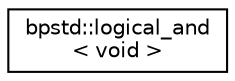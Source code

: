 digraph "Graphical Class Hierarchy"
{
 // LATEX_PDF_SIZE
  edge [fontname="Helvetica",fontsize="10",labelfontname="Helvetica",labelfontsize="10"];
  node [fontname="Helvetica",fontsize="10",shape=record];
  rankdir="LR";
  Node0 [label="bpstd::logical_and\l\< void \>",height=0.2,width=0.4,color="black", fillcolor="white", style="filled",URL="$d7/dbb/structbpstd_1_1logical__and_3_01void_01_4.html",tooltip=" "];
}
